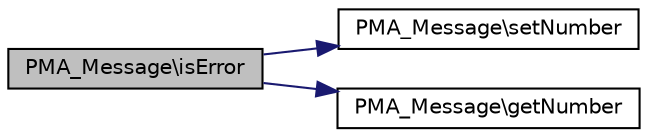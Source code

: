digraph G
{
  edge [fontname="Helvetica",fontsize="10",labelfontname="Helvetica",labelfontsize="10"];
  node [fontname="Helvetica",fontsize="10",shape=record];
  rankdir="LR";
  Node1 [label="PMA_Message\\isError",height=0.2,width=0.4,color="black", fillcolor="grey75", style="filled" fontcolor="black"];
  Node1 -> Node2 [color="midnightblue",fontsize="10",style="solid",fontname="Helvetica"];
  Node2 [label="PMA_Message\\setNumber",height=0.2,width=0.4,color="black", fillcolor="white", style="filled",URL="$classPMA__Message.html#a4075fef27eb54d8f2a17bbcae3844932",tooltip="set message type number"];
  Node1 -> Node3 [color="midnightblue",fontsize="10",style="solid",fontname="Helvetica"];
  Node3 [label="PMA_Message\\getNumber",height=0.2,width=0.4,color="black", fillcolor="white", style="filled",URL="$classPMA__Message.html#a918f3e3a5db16eb9e412d62ee7bc5d0b",tooltip="returns PMA_Message::$_number"];
}
